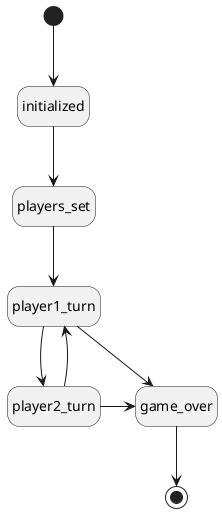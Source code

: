 @startuml
hide empty description

[*] --> initialized
initialized --> players_set
players_set --> player1_turn
player1_turn --> player2_turn
player2_turn --> player1_turn
player1_turn -> game_over
player2_turn -> game_over

game_over --> [*]

@enduml